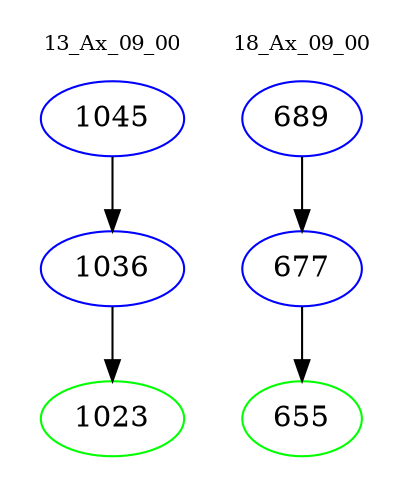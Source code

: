 digraph{
subgraph cluster_0 {
color = white
label = "13_Ax_09_00";
fontsize=10;
T0_1045 [label="1045", color="blue"]
T0_1045 -> T0_1036 [color="black"]
T0_1036 [label="1036", color="blue"]
T0_1036 -> T0_1023 [color="black"]
T0_1023 [label="1023", color="green"]
}
subgraph cluster_1 {
color = white
label = "18_Ax_09_00";
fontsize=10;
T1_689 [label="689", color="blue"]
T1_689 -> T1_677 [color="black"]
T1_677 [label="677", color="blue"]
T1_677 -> T1_655 [color="black"]
T1_655 [label="655", color="green"]
}
}
